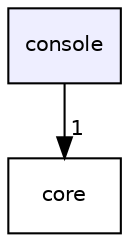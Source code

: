 digraph "console" {
  compound=true
  node [ fontsize="10", fontname="Helvetica"];
  edge [ labelfontsize="10", labelfontname="Helvetica"];
  dir_9f97b40203d0b7782e2ba57c500dd0f3 [shape=box, label="console", style="filled", fillcolor="#eeeeff", pencolor="black", URL="dir_9f97b40203d0b7782e2ba57c500dd0f3.html"];
  dir_4270bfced15e0e73154b13468c7c9ad9 [shape=box label="core" URL="dir_4270bfced15e0e73154b13468c7c9ad9.html"];
  dir_9f97b40203d0b7782e2ba57c500dd0f3->dir_4270bfced15e0e73154b13468c7c9ad9 [headlabel="1", labeldistance=1.5 headhref="dir_000000_000004.html"];
}
